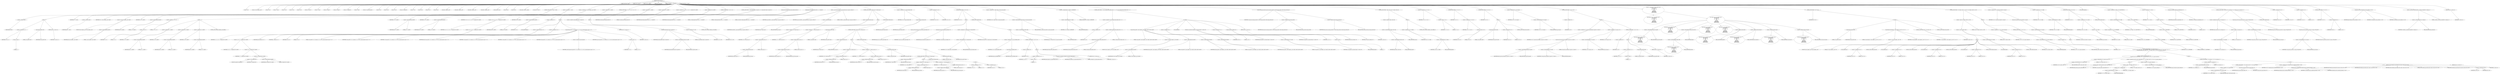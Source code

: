 digraph hostapd_notif_assoc {  
"1000132" [label = "(METHOD,hostapd_notif_assoc)" ]
"1000133" [label = "(PARAM,hostapd_data *hapd)" ]
"1000134" [label = "(PARAM,const u8 *addr)" ]
"1000135" [label = "(PARAM,const u8 *req_ies)" ]
"1000136" [label = "(PARAM,size_t req_ies_len)" ]
"1000137" [label = "(PARAM,int reassoc)" ]
"1000138" [label = "(BLOCK,,)" ]
"1000139" [label = "(LOCAL,v7: int)" ]
"1000140" [label = "(LOCAL,v9: const unsigned __int8 *)" ]
"1000141" [label = "(LOCAL,v10: int)" ]
"1000142" [label = "(LOCAL,v11: size_t)" ]
"1000143" [label = "(LOCAL,v12: int)" ]
"1000144" [label = "(LOCAL,v13: int)" ]
"1000145" [label = "(LOCAL,v14: int)" ]
"1000146" [label = "(LOCAL,v16: const u8 *)" ]
"1000147" [label = "(LOCAL,v17: size_t)" ]
"1000148" [label = "(LOCAL,v18: sta_info *)" ]
"1000149" [label = "(LOCAL,v19: sta_info *)" ]
"1000150" [label = "(LOCAL,v20: unsigned int)" ]
"1000151" [label = "(LOCAL,v21: bool)" ]
"1000152" [label = "(LOCAL,v22: wpa_state_machine *)" ]
"1000153" [label = "(LOCAL,v23: int)" ]
"1000154" [label = "(LOCAL,v24: int)" ]
"1000155" [label = "(LOCAL,v25: u32)" ]
"1000156" [label = "(LOCAL,v26: unsigned int)" ]
"1000157" [label = "(LOCAL,v27: int)" ]
"1000158" [label = "(LOCAL,v28: int)" ]
"1000159" [label = "(LOCAL,v29: u8 *)" ]
"1000160" [label = "(LOCAL,v30: int)" ]
"1000161" [label = "(LOCAL,fmt: unsigned __int8 *)" ]
"1000162" [label = "(LOCAL,fmta: unsigned __int8 *)" ]
"1000163" [label = "(LOCAL,fmtb: unsigned __int8 *)" ]
"1000164" [label = "(LOCAL,fmtc: unsigned __int8 *)" ]
"1000165" [label = "(LOCAL,mdie_len: size_t)" ]
"1000166" [label = "(LOCAL,v36: int)" ]
"1000167" [label = "(LOCAL,v38: int)" ]
"1000168" [label = "(LOCAL,elems: ieee802_11_elems)" ]
"1000169" [label = "(LOCAL,buf: u8 [ 1064 ])" ]
"1000170" [label = "(CONTROL_STRUCTURE,if ( !addr ),if ( !addr ))" ]
"1000171" [label = "(<operator>.logicalNot,!addr)" ]
"1000172" [label = "(IDENTIFIER,addr,!addr)" ]
"1000173" [label = "(BLOCK,,)" ]
"1000174" [label = "(<operator>.assignment,v14 = -1)" ]
"1000175" [label = "(IDENTIFIER,v14,v14 = -1)" ]
"1000176" [label = "(<operator>.minus,-1)" ]
"1000177" [label = "(LITERAL,1,-1)" ]
"1000178" [label = "(wpa_printf,wpa_printf(2, fmt))" ]
"1000179" [label = "(LITERAL,2,wpa_printf(2, fmt))" ]
"1000180" [label = "(IDENTIFIER,fmt,wpa_printf(2, fmt))" ]
"1000181" [label = "(RETURN,return v14;,return v14;)" ]
"1000182" [label = "(IDENTIFIER,v14,return v14;)" ]
"1000183" [label = "(<operator>.assignment,v7 = *addr)" ]
"1000184" [label = "(IDENTIFIER,v7,v7 = *addr)" ]
"1000185" [label = "(<operator>.indirection,*addr)" ]
"1000186" [label = "(IDENTIFIER,addr,v7 = *addr)" ]
"1000187" [label = "(<operator>.assignment,v9 = (const unsigned __int8 *)addr[1])" ]
"1000188" [label = "(IDENTIFIER,v9,v9 = (const unsigned __int8 *)addr[1])" ]
"1000189" [label = "(<operator>.cast,(const unsigned __int8 *)addr[1])" ]
"1000190" [label = "(UNKNOWN,const unsigned __int8 *,const unsigned __int8 *)" ]
"1000191" [label = "(<operator>.indirectIndexAccess,addr[1])" ]
"1000192" [label = "(IDENTIFIER,addr,(const unsigned __int8 *)addr[1])" ]
"1000193" [label = "(LITERAL,1,(const unsigned __int8 *)addr[1])" ]
"1000194" [label = "(<operator>.assignment,v10 = addr[2])" ]
"1000195" [label = "(IDENTIFIER,v10,v10 = addr[2])" ]
"1000196" [label = "(<operator>.indirectIndexAccess,addr[2])" ]
"1000197" [label = "(IDENTIFIER,addr,v10 = addr[2])" ]
"1000198" [label = "(LITERAL,2,v10 = addr[2])" ]
"1000199" [label = "(CONTROL_STRUCTURE,if ( (v7 & 1) != 0 ),if ( (v7 & 1) != 0 ))" ]
"1000200" [label = "(<operator>.notEquals,(v7 & 1) != 0)" ]
"1000201" [label = "(<operator>.and,v7 & 1)" ]
"1000202" [label = "(IDENTIFIER,v7,v7 & 1)" ]
"1000203" [label = "(LITERAL,1,v7 & 1)" ]
"1000204" [label = "(LITERAL,0,(v7 & 1) != 0)" ]
"1000205" [label = "(BLOCK,,)" ]
"1000206" [label = "(<operator>.assignment,v11 = addr[3])" ]
"1000207" [label = "(IDENTIFIER,v11,v11 = addr[3])" ]
"1000208" [label = "(<operator>.indirectIndexAccess,addr[3])" ]
"1000209" [label = "(IDENTIFIER,addr,v11 = addr[3])" ]
"1000210" [label = "(LITERAL,3,v11 = addr[3])" ]
"1000211" [label = "(<operator>.assignment,v12 = addr[4])" ]
"1000212" [label = "(IDENTIFIER,v12,v12 = addr[4])" ]
"1000213" [label = "(<operator>.indirectIndexAccess,addr[4])" ]
"1000214" [label = "(IDENTIFIER,addr,v12 = addr[4])" ]
"1000215" [label = "(LITERAL,4,v12 = addr[4])" ]
"1000216" [label = "(<operator>.assignment,v13 = addr[5])" ]
"1000217" [label = "(IDENTIFIER,v13,v13 = addr[5])" ]
"1000218" [label = "(<operator>.indirectIndexAccess,addr[5])" ]
"1000219" [label = "(IDENTIFIER,addr,v13 = addr[5])" ]
"1000220" [label = "(LITERAL,5,v13 = addr[5])" ]
"1000221" [label = "(CONTROL_STRUCTURE,goto LABEL_6;,goto LABEL_6;)" ]
"1000222" [label = "(<operator>.assignment,v11 = addr[3])" ]
"1000223" [label = "(IDENTIFIER,v11,v11 = addr[3])" ]
"1000224" [label = "(<operator>.indirectIndexAccess,addr[3])" ]
"1000225" [label = "(IDENTIFIER,addr,v11 = addr[3])" ]
"1000226" [label = "(LITERAL,3,v11 = addr[3])" ]
"1000227" [label = "(<operator>.assignment,v12 = addr[4])" ]
"1000228" [label = "(IDENTIFIER,v12,v12 = addr[4])" ]
"1000229" [label = "(<operator>.indirectIndexAccess,addr[4])" ]
"1000230" [label = "(IDENTIFIER,addr,v12 = addr[4])" ]
"1000231" [label = "(LITERAL,4,v12 = addr[4])" ]
"1000232" [label = "(<operator>.assignment,v13 = v12 | v11 | v10 | v7 | (unsigned int)v9 | addr[5])" ]
"1000233" [label = "(IDENTIFIER,v13,v13 = v12 | v11 | v10 | v7 | (unsigned int)v9 | addr[5])" ]
"1000234" [label = "(<operator>.or,v12 | v11 | v10 | v7 | (unsigned int)v9 | addr[5])" ]
"1000235" [label = "(IDENTIFIER,v12,v12 | v11 | v10 | v7 | (unsigned int)v9 | addr[5])" ]
"1000236" [label = "(<operator>.or,v11 | v10 | v7 | (unsigned int)v9 | addr[5])" ]
"1000237" [label = "(IDENTIFIER,v11,v11 | v10 | v7 | (unsigned int)v9 | addr[5])" ]
"1000238" [label = "(<operator>.or,v10 | v7 | (unsigned int)v9 | addr[5])" ]
"1000239" [label = "(IDENTIFIER,v10,v10 | v7 | (unsigned int)v9 | addr[5])" ]
"1000240" [label = "(<operator>.or,v7 | (unsigned int)v9 | addr[5])" ]
"1000241" [label = "(IDENTIFIER,v7,v7 | (unsigned int)v9 | addr[5])" ]
"1000242" [label = "(<operator>.or,(unsigned int)v9 | addr[5])" ]
"1000243" [label = "(<operator>.cast,(unsigned int)v9)" ]
"1000244" [label = "(UNKNOWN,unsigned int,unsigned int)" ]
"1000245" [label = "(IDENTIFIER,v9,(unsigned int)v9)" ]
"1000246" [label = "(<operator>.indirectIndexAccess,addr[5])" ]
"1000247" [label = "(IDENTIFIER,addr,(unsigned int)v9 | addr[5])" ]
"1000248" [label = "(LITERAL,5,(unsigned int)v9 | addr[5])" ]
"1000249" [label = "(<operator>.assignment,v38 = addr[5])" ]
"1000250" [label = "(IDENTIFIER,v38,v38 = addr[5])" ]
"1000251" [label = "(<operator>.indirectIndexAccess,addr[5])" ]
"1000252" [label = "(IDENTIFIER,addr,v38 = addr[5])" ]
"1000253" [label = "(LITERAL,5,v38 = addr[5])" ]
"1000254" [label = "(CONTROL_STRUCTURE,if ( !v13 ),if ( !v13 ))" ]
"1000255" [label = "(<operator>.logicalNot,!v13)" ]
"1000256" [label = "(IDENTIFIER,v13,!v13)" ]
"1000257" [label = "(BLOCK,,)" ]
"1000258" [label = "(JUMP_TARGET,LABEL_6)" ]
"1000259" [label = "(<operator>.assignment,mdie_len = v11)" ]
"1000260" [label = "(IDENTIFIER,mdie_len,mdie_len = v11)" ]
"1000261" [label = "(IDENTIFIER,v11,mdie_len = v11)" ]
"1000262" [label = "(<operator>.assignment,v14 = 0)" ]
"1000263" [label = "(IDENTIFIER,v14,v14 = 0)" ]
"1000264" [label = "(LITERAL,0,v14 = 0)" ]
"1000265" [label = "(wpa_printf,wpa_printf(2, v9, v10, mdie_len, v12, v13, v36, &_stack_chk_guard, req_ies, v7 & 1))" ]
"1000266" [label = "(LITERAL,2,wpa_printf(2, v9, v10, mdie_len, v12, v13, v36, &_stack_chk_guard, req_ies, v7 & 1))" ]
"1000267" [label = "(IDENTIFIER,v9,wpa_printf(2, v9, v10, mdie_len, v12, v13, v36, &_stack_chk_guard, req_ies, v7 & 1))" ]
"1000268" [label = "(IDENTIFIER,v10,wpa_printf(2, v9, v10, mdie_len, v12, v13, v36, &_stack_chk_guard, req_ies, v7 & 1))" ]
"1000269" [label = "(IDENTIFIER,mdie_len,wpa_printf(2, v9, v10, mdie_len, v12, v13, v36, &_stack_chk_guard, req_ies, v7 & 1))" ]
"1000270" [label = "(IDENTIFIER,v12,wpa_printf(2, v9, v10, mdie_len, v12, v13, v36, &_stack_chk_guard, req_ies, v7 & 1))" ]
"1000271" [label = "(IDENTIFIER,v13,wpa_printf(2, v9, v10, mdie_len, v12, v13, v36, &_stack_chk_guard, req_ies, v7 & 1))" ]
"1000272" [label = "(IDENTIFIER,v36,wpa_printf(2, v9, v10, mdie_len, v12, v13, v36, &_stack_chk_guard, req_ies, v7 & 1))" ]
"1000273" [label = "(<operator>.addressOf,&_stack_chk_guard)" ]
"1000274" [label = "(IDENTIFIER,_stack_chk_guard,wpa_printf(2, v9, v10, mdie_len, v12, v13, v36, &_stack_chk_guard, req_ies, v7 & 1))" ]
"1000275" [label = "(IDENTIFIER,req_ies,wpa_printf(2, v9, v10, mdie_len, v12, v13, v36, &_stack_chk_guard, req_ies, v7 & 1))" ]
"1000276" [label = "(<operator>.and,v7 & 1)" ]
"1000277" [label = "(IDENTIFIER,v7,v7 & 1)" ]
"1000278" [label = "(LITERAL,1,v7 & 1)" ]
"1000279" [label = "(RETURN,return v14;,return v14;)" ]
"1000280" [label = "(IDENTIFIER,v14,return v14;)" ]
"1000281" [label = "(CONTROL_STRUCTURE,if ( !memcmp(addr, hapd->own_addr, 6u) ),if ( !memcmp(addr, hapd->own_addr, 6u) ))" ]
"1000282" [label = "(<operator>.logicalNot,!memcmp(addr, hapd->own_addr, 6u))" ]
"1000283" [label = "(memcmp,memcmp(addr, hapd->own_addr, 6u))" ]
"1000284" [label = "(IDENTIFIER,addr,memcmp(addr, hapd->own_addr, 6u))" ]
"1000285" [label = "(<operator>.indirectFieldAccess,hapd->own_addr)" ]
"1000286" [label = "(IDENTIFIER,hapd,memcmp(addr, hapd->own_addr, 6u))" ]
"1000287" [label = "(FIELD_IDENTIFIER,own_addr,own_addr)" ]
"1000288" [label = "(LITERAL,6u,memcmp(addr, hapd->own_addr, 6u))" ]
"1000289" [label = "(BLOCK,,)" ]
"1000290" [label = "(<operator>.assignment,v13 = v38)" ]
"1000291" [label = "(IDENTIFIER,v13,v13 = v38)" ]
"1000292" [label = "(IDENTIFIER,v38,v13 = v38)" ]
"1000293" [label = "(CONTROL_STRUCTURE,goto LABEL_6;,goto LABEL_6;)" ]
"1000294" [label = "(random_add_randomness,random_add_randomness(addr, 6u))" ]
"1000295" [label = "(IDENTIFIER,addr,random_add_randomness(addr, 6u))" ]
"1000296" [label = "(LITERAL,6u,random_add_randomness(addr, 6u))" ]
"1000297" [label = "(hostapd_logger,hostapd_logger(hapd, addr, 1u, 2, \"associated\"))" ]
"1000298" [label = "(IDENTIFIER,hapd,hostapd_logger(hapd, addr, 1u, 2, \"associated\"))" ]
"1000299" [label = "(IDENTIFIER,addr,hostapd_logger(hapd, addr, 1u, 2, \"associated\"))" ]
"1000300" [label = "(LITERAL,1u,hostapd_logger(hapd, addr, 1u, 2, \"associated\"))" ]
"1000301" [label = "(LITERAL,2,hostapd_logger(hapd, addr, 1u, 2, \"associated\"))" ]
"1000302" [label = "(LITERAL,\"associated\",hostapd_logger(hapd, addr, 1u, 2, \"associated\"))" ]
"1000303" [label = "(ieee802_11_parse_elems,ieee802_11_parse_elems(req_ies, req_ies_len, &elems, 0))" ]
"1000304" [label = "(IDENTIFIER,req_ies,ieee802_11_parse_elems(req_ies, req_ies_len, &elems, 0))" ]
"1000305" [label = "(IDENTIFIER,req_ies_len,ieee802_11_parse_elems(req_ies, req_ies_len, &elems, 0))" ]
"1000306" [label = "(<operator>.addressOf,&elems)" ]
"1000307" [label = "(IDENTIFIER,elems,ieee802_11_parse_elems(req_ies, req_ies_len, &elems, 0))" ]
"1000308" [label = "(LITERAL,0,ieee802_11_parse_elems(req_ies, req_ies_len, &elems, 0))" ]
"1000309" [label = "(CONTROL_STRUCTURE,if ( elems.wps_ie ),if ( elems.wps_ie ))" ]
"1000310" [label = "(<operator>.fieldAccess,elems.wps_ie)" ]
"1000311" [label = "(IDENTIFIER,elems,if ( elems.wps_ie ))" ]
"1000312" [label = "(FIELD_IDENTIFIER,wps_ie,wps_ie)" ]
"1000313" [label = "(BLOCK,,)" ]
"1000314" [label = "(<operator>.assignment,v16 = elems.wps_ie - 2)" ]
"1000315" [label = "(IDENTIFIER,v16,v16 = elems.wps_ie - 2)" ]
"1000316" [label = "(<operator>.subtraction,elems.wps_ie - 2)" ]
"1000317" [label = "(<operator>.fieldAccess,elems.wps_ie)" ]
"1000318" [label = "(IDENTIFIER,elems,elems.wps_ie - 2)" ]
"1000319" [label = "(FIELD_IDENTIFIER,wps_ie,wps_ie)" ]
"1000320" [label = "(LITERAL,2,elems.wps_ie - 2)" ]
"1000321" [label = "(<operator>.assignment,v17 = elems.wps_ie_len + 2)" ]
"1000322" [label = "(IDENTIFIER,v17,v17 = elems.wps_ie_len + 2)" ]
"1000323" [label = "(<operator>.addition,elems.wps_ie_len + 2)" ]
"1000324" [label = "(<operator>.fieldAccess,elems.wps_ie_len)" ]
"1000325" [label = "(IDENTIFIER,elems,elems.wps_ie_len + 2)" ]
"1000326" [label = "(FIELD_IDENTIFIER,wps_ie_len,wps_ie_len)" ]
"1000327" [label = "(LITERAL,2,elems.wps_ie_len + 2)" ]
"1000328" [label = "(wpa_printf,wpa_printf(2, fmta))" ]
"1000329" [label = "(LITERAL,2,wpa_printf(2, fmta))" ]
"1000330" [label = "(IDENTIFIER,fmta,wpa_printf(2, fmta))" ]
"1000331" [label = "(CONTROL_STRUCTURE,else,else)" ]
"1000332" [label = "(CONTROL_STRUCTURE,if ( elems.rsn_ie ),if ( elems.rsn_ie ))" ]
"1000333" [label = "(<operator>.fieldAccess,elems.rsn_ie)" ]
"1000334" [label = "(IDENTIFIER,elems,if ( elems.rsn_ie ))" ]
"1000335" [label = "(FIELD_IDENTIFIER,rsn_ie,rsn_ie)" ]
"1000336" [label = "(BLOCK,,)" ]
"1000337" [label = "(<operator>.assignment,v16 = elems.rsn_ie - 2)" ]
"1000338" [label = "(IDENTIFIER,v16,v16 = elems.rsn_ie - 2)" ]
"1000339" [label = "(<operator>.subtraction,elems.rsn_ie - 2)" ]
"1000340" [label = "(<operator>.fieldAccess,elems.rsn_ie)" ]
"1000341" [label = "(IDENTIFIER,elems,elems.rsn_ie - 2)" ]
"1000342" [label = "(FIELD_IDENTIFIER,rsn_ie,rsn_ie)" ]
"1000343" [label = "(LITERAL,2,elems.rsn_ie - 2)" ]
"1000344" [label = "(<operator>.assignment,v17 = elems.rsn_ie_len + 2)" ]
"1000345" [label = "(IDENTIFIER,v17,v17 = elems.rsn_ie_len + 2)" ]
"1000346" [label = "(<operator>.addition,elems.rsn_ie_len + 2)" ]
"1000347" [label = "(<operator>.fieldAccess,elems.rsn_ie_len)" ]
"1000348" [label = "(IDENTIFIER,elems,elems.rsn_ie_len + 2)" ]
"1000349" [label = "(FIELD_IDENTIFIER,rsn_ie_len,rsn_ie_len)" ]
"1000350" [label = "(LITERAL,2,elems.rsn_ie_len + 2)" ]
"1000351" [label = "(wpa_printf,wpa_printf(2, fmta))" ]
"1000352" [label = "(LITERAL,2,wpa_printf(2, fmta))" ]
"1000353" [label = "(IDENTIFIER,fmta,wpa_printf(2, fmta))" ]
"1000354" [label = "(CONTROL_STRUCTURE,else,else)" ]
"1000355" [label = "(BLOCK,,)" ]
"1000356" [label = "(CONTROL_STRUCTURE,if ( elems.wpa_ie ),if ( elems.wpa_ie ))" ]
"1000357" [label = "(<operator>.fieldAccess,elems.wpa_ie)" ]
"1000358" [label = "(IDENTIFIER,elems,if ( elems.wpa_ie ))" ]
"1000359" [label = "(FIELD_IDENTIFIER,wpa_ie,wpa_ie)" ]
"1000360" [label = "(BLOCK,,)" ]
"1000361" [label = "(<operator>.assignment,v16 = elems.wpa_ie - 2)" ]
"1000362" [label = "(IDENTIFIER,v16,v16 = elems.wpa_ie - 2)" ]
"1000363" [label = "(<operator>.subtraction,elems.wpa_ie - 2)" ]
"1000364" [label = "(<operator>.fieldAccess,elems.wpa_ie)" ]
"1000365" [label = "(IDENTIFIER,elems,elems.wpa_ie - 2)" ]
"1000366" [label = "(FIELD_IDENTIFIER,wpa_ie,wpa_ie)" ]
"1000367" [label = "(LITERAL,2,elems.wpa_ie - 2)" ]
"1000368" [label = "(<operator>.assignment,v17 = elems.wpa_ie_len + 2)" ]
"1000369" [label = "(IDENTIFIER,v17,v17 = elems.wpa_ie_len + 2)" ]
"1000370" [label = "(<operator>.addition,elems.wpa_ie_len + 2)" ]
"1000371" [label = "(<operator>.fieldAccess,elems.wpa_ie_len)" ]
"1000372" [label = "(IDENTIFIER,elems,elems.wpa_ie_len + 2)" ]
"1000373" [label = "(FIELD_IDENTIFIER,wpa_ie_len,wpa_ie_len)" ]
"1000374" [label = "(LITERAL,2,elems.wpa_ie_len + 2)" ]
"1000375" [label = "(CONTROL_STRUCTURE,else,else)" ]
"1000376" [label = "(BLOCK,,)" ]
"1000377" [label = "(<operator>.assignment,v17 = 0)" ]
"1000378" [label = "(IDENTIFIER,v17,v17 = 0)" ]
"1000379" [label = "(LITERAL,0,v17 = 0)" ]
"1000380" [label = "(<operator>.assignment,v16 = 0)" ]
"1000381" [label = "(IDENTIFIER,v16,v16 = 0)" ]
"1000382" [label = "(LITERAL,0,v16 = 0)" ]
"1000383" [label = "(wpa_printf,wpa_printf(2, fmta))" ]
"1000384" [label = "(LITERAL,2,wpa_printf(2, fmta))" ]
"1000385" [label = "(IDENTIFIER,fmta,wpa_printf(2, fmta))" ]
"1000386" [label = "(<operator>.assignment,v18 = ap_get_sta(hapd, addr))" ]
"1000387" [label = "(IDENTIFIER,v18,v18 = ap_get_sta(hapd, addr))" ]
"1000388" [label = "(ap_get_sta,ap_get_sta(hapd, addr))" ]
"1000389" [label = "(IDENTIFIER,hapd,ap_get_sta(hapd, addr))" ]
"1000390" [label = "(IDENTIFIER,addr,ap_get_sta(hapd, addr))" ]
"1000391" [label = "(<operator>.assignment,v19 = v18)" ]
"1000392" [label = "(IDENTIFIER,v19,v19 = v18)" ]
"1000393" [label = "(IDENTIFIER,v18,v19 = v18)" ]
"1000394" [label = "(CONTROL_STRUCTURE,if ( v18 ),if ( v18 ))" ]
"1000395" [label = "(IDENTIFIER,v18,if ( v18 ))" ]
"1000396" [label = "(BLOCK,,)" ]
"1000397" [label = "(ap_sta_no_session_timeout,ap_sta_no_session_timeout(hapd, v18))" ]
"1000398" [label = "(IDENTIFIER,hapd,ap_sta_no_session_timeout(hapd, v18))" ]
"1000399" [label = "(IDENTIFIER,v18,ap_sta_no_session_timeout(hapd, v18))" ]
"1000400" [label = "(accounting_sta_stop,accounting_sta_stop(hapd, v19))" ]
"1000401" [label = "(IDENTIFIER,hapd,accounting_sta_stop(hapd, v19))" ]
"1000402" [label = "(IDENTIFIER,v19,accounting_sta_stop(hapd, v19))" ]
"1000403" [label = "(<operator>.assignment,v19->timeout_next = STA_NULLFUNC)" ]
"1000404" [label = "(<operator>.indirectFieldAccess,v19->timeout_next)" ]
"1000405" [label = "(IDENTIFIER,v19,v19->timeout_next = STA_NULLFUNC)" ]
"1000406" [label = "(FIELD_IDENTIFIER,timeout_next,timeout_next)" ]
"1000407" [label = "(IDENTIFIER,STA_NULLFUNC,v19->timeout_next = STA_NULLFUNC)" ]
"1000408" [label = "(CONTROL_STRUCTURE,else,else)" ]
"1000409" [label = "(BLOCK,,)" ]
"1000410" [label = "(<operator>.assignment,v19 = ap_sta_add(hapd, addr))" ]
"1000411" [label = "(IDENTIFIER,v19,v19 = ap_sta_add(hapd, addr))" ]
"1000412" [label = "(ap_sta_add,ap_sta_add(hapd, addr))" ]
"1000413" [label = "(IDENTIFIER,hapd,ap_sta_add(hapd, addr))" ]
"1000414" [label = "(IDENTIFIER,addr,ap_sta_add(hapd, addr))" ]
"1000415" [label = "(CONTROL_STRUCTURE,if ( !v19 ),if ( !v19 ))" ]
"1000416" [label = "(<operator>.logicalNot,!v19)" ]
"1000417" [label = "(IDENTIFIER,v19,!v19)" ]
"1000418" [label = "(BLOCK,,)" ]
"1000419" [label = "(<operator>.assignment,v14 = -1)" ]
"1000420" [label = "(IDENTIFIER,v14,v14 = -1)" ]
"1000421" [label = "(<operator>.minus,-1)" ]
"1000422" [label = "(LITERAL,1,-1)" ]
"1000423" [label = "(hostapd_drv_sta_disassoc,hostapd_drv_sta_disassoc(hapd, addr, 5))" ]
"1000424" [label = "(IDENTIFIER,hapd,hostapd_drv_sta_disassoc(hapd, addr, 5))" ]
"1000425" [label = "(IDENTIFIER,addr,hostapd_drv_sta_disassoc(hapd, addr, 5))" ]
"1000426" [label = "(LITERAL,5,hostapd_drv_sta_disassoc(hapd, addr, 5))" ]
"1000427" [label = "(RETURN,return v14;,return v14;)" ]
"1000428" [label = "(IDENTIFIER,v14,return v14;)" ]
"1000429" [label = "(<operator>.assignment,v20 = hapd->iface->drv_max_acl_mac_addrs)" ]
"1000430" [label = "(IDENTIFIER,v20,v20 = hapd->iface->drv_max_acl_mac_addrs)" ]
"1000431" [label = "(<operator>.indirectFieldAccess,hapd->iface->drv_max_acl_mac_addrs)" ]
"1000432" [label = "(<operator>.indirectFieldAccess,hapd->iface)" ]
"1000433" [label = "(IDENTIFIER,hapd,v20 = hapd->iface->drv_max_acl_mac_addrs)" ]
"1000434" [label = "(FIELD_IDENTIFIER,iface,iface)" ]
"1000435" [label = "(FIELD_IDENTIFIER,drv_max_acl_mac_addrs,drv_max_acl_mac_addrs)" ]
"1000436" [label = "(<operators>.assignmentAnd,v19->flags &= 0xFFFECFFF)" ]
"1000437" [label = "(<operator>.indirectFieldAccess,v19->flags)" ]
"1000438" [label = "(IDENTIFIER,v19,v19->flags &= 0xFFFECFFF)" ]
"1000439" [label = "(FIELD_IDENTIFIER,flags,flags)" ]
"1000440" [label = "(LITERAL,0xFFFECFFF,v19->flags &= 0xFFFECFFF)" ]
"1000441" [label = "(CONTROL_STRUCTURE,if ( !v20 && hostapd_check_acl(hapd, addr, 0) != 1 ),if ( !v20 && hostapd_check_acl(hapd, addr, 0) != 1 ))" ]
"1000442" [label = "(<operator>.logicalAnd,!v20 && hostapd_check_acl(hapd, addr, 0) != 1)" ]
"1000443" [label = "(<operator>.logicalNot,!v20)" ]
"1000444" [label = "(IDENTIFIER,v20,!v20)" ]
"1000445" [label = "(<operator>.notEquals,hostapd_check_acl(hapd, addr, 0) != 1)" ]
"1000446" [label = "(hostapd_check_acl,hostapd_check_acl(hapd, addr, 0))" ]
"1000447" [label = "(IDENTIFIER,hapd,hostapd_check_acl(hapd, addr, 0))" ]
"1000448" [label = "(IDENTIFIER,addr,hostapd_check_acl(hapd, addr, 0))" ]
"1000449" [label = "(LITERAL,0,hostapd_check_acl(hapd, addr, 0))" ]
"1000450" [label = "(LITERAL,1,hostapd_check_acl(hapd, addr, 0) != 1)" ]
"1000451" [label = "(BLOCK,,)" ]
"1000452" [label = "(wpa_printf,wpa_printf(3, (const unsigned __int8 *)addr[2], addr[3], addr[4], addr[5]))" ]
"1000453" [label = "(LITERAL,3,wpa_printf(3, (const unsigned __int8 *)addr[2], addr[3], addr[4], addr[5]))" ]
"1000454" [label = "(<operator>.cast,(const unsigned __int8 *)addr[2])" ]
"1000455" [label = "(UNKNOWN,const unsigned __int8 *,const unsigned __int8 *)" ]
"1000456" [label = "(<operator>.indirectIndexAccess,addr[2])" ]
"1000457" [label = "(IDENTIFIER,addr,(const unsigned __int8 *)addr[2])" ]
"1000458" [label = "(LITERAL,2,(const unsigned __int8 *)addr[2])" ]
"1000459" [label = "(<operator>.indirectIndexAccess,addr[3])" ]
"1000460" [label = "(IDENTIFIER,addr,wpa_printf(3, (const unsigned __int8 *)addr[2], addr[3], addr[4], addr[5]))" ]
"1000461" [label = "(LITERAL,3,wpa_printf(3, (const unsigned __int8 *)addr[2], addr[3], addr[4], addr[5]))" ]
"1000462" [label = "(<operator>.indirectIndexAccess,addr[4])" ]
"1000463" [label = "(IDENTIFIER,addr,wpa_printf(3, (const unsigned __int8 *)addr[2], addr[3], addr[4], addr[5]))" ]
"1000464" [label = "(LITERAL,4,wpa_printf(3, (const unsigned __int8 *)addr[2], addr[3], addr[4], addr[5]))" ]
"1000465" [label = "(<operator>.indirectIndexAccess,addr[5])" ]
"1000466" [label = "(IDENTIFIER,addr,wpa_printf(3, (const unsigned __int8 *)addr[2], addr[3], addr[4], addr[5]))" ]
"1000467" [label = "(LITERAL,5,wpa_printf(3, (const unsigned __int8 *)addr[2], addr[3], addr[4], addr[5]))" ]
"1000468" [label = "(<operator>.assignment,v30 = 1)" ]
"1000469" [label = "(IDENTIFIER,v30,v30 = 1)" ]
"1000470" [label = "(LITERAL,1,v30 = 1)" ]
"1000471" [label = "(JUMP_TARGET,fail)" ]
"1000472" [label = "(hostapd_drv_sta_disassoc,hostapd_drv_sta_disassoc(hapd, v19->addr, v30))" ]
"1000473" [label = "(IDENTIFIER,hapd,hostapd_drv_sta_disassoc(hapd, v19->addr, v30))" ]
"1000474" [label = "(<operator>.indirectFieldAccess,v19->addr)" ]
"1000475" [label = "(IDENTIFIER,v19,hostapd_drv_sta_disassoc(hapd, v19->addr, v30))" ]
"1000476" [label = "(FIELD_IDENTIFIER,addr,addr)" ]
"1000477" [label = "(IDENTIFIER,v30,hostapd_drv_sta_disassoc(hapd, v19->addr, v30))" ]
"1000478" [label = "(<operator>.assignment,v14 = -1)" ]
"1000479" [label = "(IDENTIFIER,v14,v14 = -1)" ]
"1000480" [label = "(<operator>.minus,-1)" ]
"1000481" [label = "(LITERAL,1,-1)" ]
"1000482" [label = "(ap_free_sta,ap_free_sta(hapd, v19))" ]
"1000483" [label = "(IDENTIFIER,hapd,ap_free_sta(hapd, v19))" ]
"1000484" [label = "(IDENTIFIER,v19,ap_free_sta(hapd, v19))" ]
"1000485" [label = "(RETURN,return v14;,return v14;)" ]
"1000486" [label = "(IDENTIFIER,v14,return v14;)" ]
"1000487" [label = "(ap_copy_sta_supp_op_classes,ap_copy_sta_supp_op_classes(v19, elems.supp_op_classes, elems.supp_op_classes_len))" ]
"1000488" [label = "(IDENTIFIER,v19,ap_copy_sta_supp_op_classes(v19, elems.supp_op_classes, elems.supp_op_classes_len))" ]
"1000489" [label = "(<operator>.fieldAccess,elems.supp_op_classes)" ]
"1000490" [label = "(IDENTIFIER,elems,ap_copy_sta_supp_op_classes(v19, elems.supp_op_classes, elems.supp_op_classes_len))" ]
"1000491" [label = "(FIELD_IDENTIFIER,supp_op_classes,supp_op_classes)" ]
"1000492" [label = "(<operator>.fieldAccess,elems.supp_op_classes_len)" ]
"1000493" [label = "(IDENTIFIER,elems,ap_copy_sta_supp_op_classes(v19, elems.supp_op_classes, elems.supp_op_classes_len))" ]
"1000494" [label = "(FIELD_IDENTIFIER,supp_op_classes_len,supp_op_classes_len)" ]
"1000495" [label = "(CONTROL_STRUCTURE,if ( !hapd->conf->wpa ),if ( !hapd->conf->wpa ))" ]
"1000496" [label = "(<operator>.logicalNot,!hapd->conf->wpa)" ]
"1000497" [label = "(<operator>.indirectFieldAccess,hapd->conf->wpa)" ]
"1000498" [label = "(<operator>.indirectFieldAccess,hapd->conf)" ]
"1000499" [label = "(IDENTIFIER,hapd,!hapd->conf->wpa)" ]
"1000500" [label = "(FIELD_IDENTIFIER,conf,conf)" ]
"1000501" [label = "(FIELD_IDENTIFIER,wpa,wpa)" ]
"1000502" [label = "(BLOCK,,)" ]
"1000503" [label = "(<operator>.assignment,v26 = v19->flags)" ]
"1000504" [label = "(IDENTIFIER,v26,v26 = v19->flags)" ]
"1000505" [label = "(<operator>.indirectFieldAccess,v19->flags)" ]
"1000506" [label = "(IDENTIFIER,v19,v26 = v19->flags)" ]
"1000507" [label = "(FIELD_IDENTIFIER,flags,flags)" ]
"1000508" [label = "(CONTROL_STRUCTURE,goto LABEL_24;,goto LABEL_24;)" ]
"1000509" [label = "(<operator>.assignment,v21 = v17 == 0)" ]
"1000510" [label = "(IDENTIFIER,v21,v21 = v17 == 0)" ]
"1000511" [label = "(<operator>.equals,v17 == 0)" ]
"1000512" [label = "(IDENTIFIER,v17,v17 == 0)" ]
"1000513" [label = "(LITERAL,0,v17 == 0)" ]
"1000514" [label = "(CONTROL_STRUCTURE,if ( v17 ),if ( v17 ))" ]
"1000515" [label = "(IDENTIFIER,v17,if ( v17 ))" ]
"1000516" [label = "(<operator>.assignment,v21 = v16 == 0)" ]
"1000517" [label = "(IDENTIFIER,v21,v21 = v16 == 0)" ]
"1000518" [label = "(<operator>.equals,v16 == 0)" ]
"1000519" [label = "(IDENTIFIER,v16,v16 == 0)" ]
"1000520" [label = "(LITERAL,0,v16 == 0)" ]
"1000521" [label = "(CONTROL_STRUCTURE,if ( v21 ),if ( v21 ))" ]
"1000522" [label = "(IDENTIFIER,v21,if ( v21 ))" ]
"1000523" [label = "(BLOCK,,)" ]
"1000524" [label = "(wpa_printf,wpa_printf(2, fmtb))" ]
"1000525" [label = "(LITERAL,2,wpa_printf(2, fmtb))" ]
"1000526" [label = "(IDENTIFIER,fmtb,wpa_printf(2, fmtb))" ]
"1000527" [label = "(<operator>.assignment,v30 = 13)" ]
"1000528" [label = "(IDENTIFIER,v30,v30 = 13)" ]
"1000529" [label = "(LITERAL,13,v30 = 13)" ]
"1000530" [label = "(CONTROL_STRUCTURE,goto fail;,goto fail;)" ]
"1000531" [label = "(<operator>.assignment,v22 = v19->wpa_sm)" ]
"1000532" [label = "(IDENTIFIER,v22,v22 = v19->wpa_sm)" ]
"1000533" [label = "(<operator>.indirectFieldAccess,v19->wpa_sm)" ]
"1000534" [label = "(IDENTIFIER,v19,v22 = v19->wpa_sm)" ]
"1000535" [label = "(FIELD_IDENTIFIER,wpa_sm,wpa_sm)" ]
"1000536" [label = "(CONTROL_STRUCTURE,if ( !v22 ),if ( !v22 ))" ]
"1000537" [label = "(<operator>.logicalNot,!v22)" ]
"1000538" [label = "(IDENTIFIER,v22,!v22)" ]
"1000539" [label = "(BLOCK,,)" ]
"1000540" [label = "(<operator>.assignment,v22 = wpa_auth_sta_init(hapd->wpa_auth, v19->addr, 0))" ]
"1000541" [label = "(IDENTIFIER,v22,v22 = wpa_auth_sta_init(hapd->wpa_auth, v19->addr, 0))" ]
"1000542" [label = "(wpa_auth_sta_init,wpa_auth_sta_init(hapd->wpa_auth, v19->addr, 0))" ]
"1000543" [label = "(<operator>.indirectFieldAccess,hapd->wpa_auth)" ]
"1000544" [label = "(IDENTIFIER,hapd,wpa_auth_sta_init(hapd->wpa_auth, v19->addr, 0))" ]
"1000545" [label = "(FIELD_IDENTIFIER,wpa_auth,wpa_auth)" ]
"1000546" [label = "(<operator>.indirectFieldAccess,v19->addr)" ]
"1000547" [label = "(IDENTIFIER,v19,wpa_auth_sta_init(hapd->wpa_auth, v19->addr, 0))" ]
"1000548" [label = "(FIELD_IDENTIFIER,addr,addr)" ]
"1000549" [label = "(LITERAL,0,wpa_auth_sta_init(hapd->wpa_auth, v19->addr, 0))" ]
"1000550" [label = "(<operator>.assignment,v19->wpa_sm = v22)" ]
"1000551" [label = "(<operator>.indirectFieldAccess,v19->wpa_sm)" ]
"1000552" [label = "(IDENTIFIER,v19,v19->wpa_sm = v22)" ]
"1000553" [label = "(FIELD_IDENTIFIER,wpa_sm,wpa_sm)" ]
"1000554" [label = "(IDENTIFIER,v22,v19->wpa_sm = v22)" ]
"1000555" [label = "(CONTROL_STRUCTURE,if ( !v22 ),if ( !v22 ))" ]
"1000556" [label = "(<operator>.logicalNot,!v22)" ]
"1000557" [label = "(IDENTIFIER,v22,!v22)" ]
"1000558" [label = "(BLOCK,,)" ]
"1000559" [label = "(<operator>.assignment,v14 = -1)" ]
"1000560" [label = "(IDENTIFIER,v14,v14 = -1)" ]
"1000561" [label = "(<operator>.minus,-1)" ]
"1000562" [label = "(LITERAL,1,-1)" ]
"1000563" [label = "(wpa_printf,wpa_printf(5, fmtb))" ]
"1000564" [label = "(LITERAL,5,wpa_printf(5, fmtb))" ]
"1000565" [label = "(IDENTIFIER,fmtb,wpa_printf(5, fmtb))" ]
"1000566" [label = "(RETURN,return v14;,return v14;)" ]
"1000567" [label = "(IDENTIFIER,v14,return v14;)" ]
"1000568" [label = "(<operator>.assignment,v23 = wpa_validate_wpa_ie(\n          hapd->wpa_auth,\n          v22,\n          hapd->iface->freq,\n          v16,\n          v17,\n          elems.mdie,\n          elems.mdie_len,\n          elems.owe_dh,\n          elems.owe_dh_len))" ]
"1000569" [label = "(IDENTIFIER,v23,v23 = wpa_validate_wpa_ie(\n          hapd->wpa_auth,\n          v22,\n          hapd->iface->freq,\n          v16,\n          v17,\n          elems.mdie,\n          elems.mdie_len,\n          elems.owe_dh,\n          elems.owe_dh_len))" ]
"1000570" [label = "(wpa_validate_wpa_ie,wpa_validate_wpa_ie(\n          hapd->wpa_auth,\n          v22,\n          hapd->iface->freq,\n          v16,\n          v17,\n          elems.mdie,\n          elems.mdie_len,\n          elems.owe_dh,\n          elems.owe_dh_len))" ]
"1000571" [label = "(<operator>.indirectFieldAccess,hapd->wpa_auth)" ]
"1000572" [label = "(IDENTIFIER,hapd,wpa_validate_wpa_ie(\n          hapd->wpa_auth,\n          v22,\n          hapd->iface->freq,\n          v16,\n          v17,\n          elems.mdie,\n          elems.mdie_len,\n          elems.owe_dh,\n          elems.owe_dh_len))" ]
"1000573" [label = "(FIELD_IDENTIFIER,wpa_auth,wpa_auth)" ]
"1000574" [label = "(IDENTIFIER,v22,wpa_validate_wpa_ie(\n          hapd->wpa_auth,\n          v22,\n          hapd->iface->freq,\n          v16,\n          v17,\n          elems.mdie,\n          elems.mdie_len,\n          elems.owe_dh,\n          elems.owe_dh_len))" ]
"1000575" [label = "(<operator>.indirectFieldAccess,hapd->iface->freq)" ]
"1000576" [label = "(<operator>.indirectFieldAccess,hapd->iface)" ]
"1000577" [label = "(IDENTIFIER,hapd,wpa_validate_wpa_ie(\n          hapd->wpa_auth,\n          v22,\n          hapd->iface->freq,\n          v16,\n          v17,\n          elems.mdie,\n          elems.mdie_len,\n          elems.owe_dh,\n          elems.owe_dh_len))" ]
"1000578" [label = "(FIELD_IDENTIFIER,iface,iface)" ]
"1000579" [label = "(FIELD_IDENTIFIER,freq,freq)" ]
"1000580" [label = "(IDENTIFIER,v16,wpa_validate_wpa_ie(\n          hapd->wpa_auth,\n          v22,\n          hapd->iface->freq,\n          v16,\n          v17,\n          elems.mdie,\n          elems.mdie_len,\n          elems.owe_dh,\n          elems.owe_dh_len))" ]
"1000581" [label = "(IDENTIFIER,v17,wpa_validate_wpa_ie(\n          hapd->wpa_auth,\n          v22,\n          hapd->iface->freq,\n          v16,\n          v17,\n          elems.mdie,\n          elems.mdie_len,\n          elems.owe_dh,\n          elems.owe_dh_len))" ]
"1000582" [label = "(<operator>.fieldAccess,elems.mdie)" ]
"1000583" [label = "(IDENTIFIER,elems,wpa_validate_wpa_ie(\n          hapd->wpa_auth,\n          v22,\n          hapd->iface->freq,\n          v16,\n          v17,\n          elems.mdie,\n          elems.mdie_len,\n          elems.owe_dh,\n          elems.owe_dh_len))" ]
"1000584" [label = "(FIELD_IDENTIFIER,mdie,mdie)" ]
"1000585" [label = "(<operator>.fieldAccess,elems.mdie_len)" ]
"1000586" [label = "(IDENTIFIER,elems,wpa_validate_wpa_ie(\n          hapd->wpa_auth,\n          v22,\n          hapd->iface->freq,\n          v16,\n          v17,\n          elems.mdie,\n          elems.mdie_len,\n          elems.owe_dh,\n          elems.owe_dh_len))" ]
"1000587" [label = "(FIELD_IDENTIFIER,mdie_len,mdie_len)" ]
"1000588" [label = "(<operator>.fieldAccess,elems.owe_dh)" ]
"1000589" [label = "(IDENTIFIER,elems,wpa_validate_wpa_ie(\n          hapd->wpa_auth,\n          v22,\n          hapd->iface->freq,\n          v16,\n          v17,\n          elems.mdie,\n          elems.mdie_len,\n          elems.owe_dh,\n          elems.owe_dh_len))" ]
"1000590" [label = "(FIELD_IDENTIFIER,owe_dh,owe_dh)" ]
"1000591" [label = "(<operator>.fieldAccess,elems.owe_dh_len)" ]
"1000592" [label = "(IDENTIFIER,elems,wpa_validate_wpa_ie(\n          hapd->wpa_auth,\n          v22,\n          hapd->iface->freq,\n          v16,\n          v17,\n          elems.mdie,\n          elems.mdie_len,\n          elems.owe_dh,\n          elems.owe_dh_len))" ]
"1000593" [label = "(FIELD_IDENTIFIER,owe_dh_len,owe_dh_len)" ]
"1000594" [label = "(CONTROL_STRUCTURE,if ( v23 ),if ( v23 ))" ]
"1000595" [label = "(IDENTIFIER,v23,if ( v23 ))" ]
"1000596" [label = "(BLOCK,,)" ]
"1000597" [label = "(wpa_printf,wpa_printf(2, fmtc))" ]
"1000598" [label = "(LITERAL,2,wpa_printf(2, fmtc))" ]
"1000599" [label = "(IDENTIFIER,fmtc,wpa_printf(2, fmtc))" ]
"1000600" [label = "(wpa_hexdump,wpa_hexdump(2, (const unsigned __int8 *)\"IE\", v16, v17))" ]
"1000601" [label = "(LITERAL,2,wpa_hexdump(2, (const unsigned __int8 *)\"IE\", v16, v17))" ]
"1000602" [label = "(<operator>.cast,(const unsigned __int8 *)\"IE\")" ]
"1000603" [label = "(UNKNOWN,const unsigned __int8 *,const unsigned __int8 *)" ]
"1000604" [label = "(LITERAL,\"IE\",(const unsigned __int8 *)\"IE\")" ]
"1000605" [label = "(IDENTIFIER,v16,wpa_hexdump(2, (const unsigned __int8 *)\"IE\", v16, v17))" ]
"1000606" [label = "(IDENTIFIER,v17,wpa_hexdump(2, (const unsigned __int8 *)\"IE\", v16, v17))" ]
"1000607" [label = "(CONTROL_STRUCTURE,switch ( v23 ),switch ( v23 ))" ]
"1000608" [label = "(IDENTIFIER,v23,switch ( v23 ))" ]
"1000609" [label = "(BLOCK,,)" ]
"1000610" [label = "(JUMP_TARGET,case 2)" ]
"1000611" [label = "(<operator>.assignment,v30 = 18)" ]
"1000612" [label = "(IDENTIFIER,v30,v30 = 18)" ]
"1000613" [label = "(LITERAL,18,v30 = 18)" ]
"1000614" [label = "(CONTROL_STRUCTURE,break;,break;)" ]
"1000615" [label = "(JUMP_TARGET,case 3)" ]
"1000616" [label = "(<operator>.assignment,v30 = 19)" ]
"1000617" [label = "(IDENTIFIER,v30,v30 = 19)" ]
"1000618" [label = "(LITERAL,19,v30 = 19)" ]
"1000619" [label = "(CONTROL_STRUCTURE,break;,break;)" ]
"1000620" [label = "(JUMP_TARGET,case 4)" ]
"1000621" [label = "(<operator>.assignment,v30 = 20)" ]
"1000622" [label = "(IDENTIFIER,v30,v30 = 20)" ]
"1000623" [label = "(LITERAL,20,v30 = 20)" ]
"1000624" [label = "(CONTROL_STRUCTURE,break;,break;)" ]
"1000625" [label = "(JUMP_TARGET,case 8)" ]
"1000626" [label = "(<operator>.assignment,v30 = 24)" ]
"1000627" [label = "(IDENTIFIER,v30,v30 = 24)" ]
"1000628" [label = "(LITERAL,24,v30 = 24)" ]
"1000629" [label = "(CONTROL_STRUCTURE,break;,break;)" ]
"1000630" [label = "(JUMP_TARGET,default)" ]
"1000631" [label = "(<operator>.assignment,v30 = 13)" ]
"1000632" [label = "(IDENTIFIER,v30,v30 = 13)" ]
"1000633" [label = "(LITERAL,13,v30 = 13)" ]
"1000634" [label = "(CONTROL_STRUCTURE,break;,break;)" ]
"1000635" [label = "(CONTROL_STRUCTURE,goto fail;,goto fail;)" ]
"1000636" [label = "(CONTROL_STRUCTURE,if ( (v19->flags & 0x402) == 1026 ),if ( (v19->flags & 0x402) == 1026 ))" ]
"1000637" [label = "(<operator>.equals,(v19->flags & 0x402) == 1026)" ]
"1000638" [label = "(<operator>.and,v19->flags & 0x402)" ]
"1000639" [label = "(<operator>.indirectFieldAccess,v19->flags)" ]
"1000640" [label = "(IDENTIFIER,v19,v19->flags & 0x402)" ]
"1000641" [label = "(FIELD_IDENTIFIER,flags,flags)" ]
"1000642" [label = "(LITERAL,0x402,v19->flags & 0x402)" ]
"1000643" [label = "(LITERAL,1026,(v19->flags & 0x402) == 1026)" ]
"1000644" [label = "(BLOCK,,)" ]
"1000645" [label = "(<operator>.assignment,v14 = v19->sa_query_timed_out)" ]
"1000646" [label = "(IDENTIFIER,v14,v14 = v19->sa_query_timed_out)" ]
"1000647" [label = "(<operator>.indirectFieldAccess,v19->sa_query_timed_out)" ]
"1000648" [label = "(IDENTIFIER,v19,v14 = v19->sa_query_timed_out)" ]
"1000649" [label = "(FIELD_IDENTIFIER,sa_query_timed_out,sa_query_timed_out)" ]
"1000650" [label = "(CONTROL_STRUCTURE,if ( !v14 ),if ( !v14 ))" ]
"1000651" [label = "(<operator>.logicalNot,!v14)" ]
"1000652" [label = "(IDENTIFIER,v14,!v14)" ]
"1000653" [label = "(BLOCK,,)" ]
"1000654" [label = "(CONTROL_STRUCTURE,if ( v19->sa_query_count <= 0\n        || (ap_check_sa_query_timeout(hapd, v19), (~v19->flags & 0x402) == 0) && !v19->sa_query_timed_out ),if ( v19->sa_query_count <= 0\n        || (ap_check_sa_query_timeout(hapd, v19), (~v19->flags & 0x402) == 0) && !v19->sa_query_timed_out ))" ]
"1000655" [label = "(<operator>.logicalOr,v19->sa_query_count <= 0\n        || (ap_check_sa_query_timeout(hapd, v19), (~v19->flags & 0x402) == 0) && !v19->sa_query_timed_out)" ]
"1000656" [label = "(<operator>.lessEqualsThan,v19->sa_query_count <= 0)" ]
"1000657" [label = "(<operator>.indirectFieldAccess,v19->sa_query_count)" ]
"1000658" [label = "(IDENTIFIER,v19,v19->sa_query_count <= 0)" ]
"1000659" [label = "(FIELD_IDENTIFIER,sa_query_count,sa_query_count)" ]
"1000660" [label = "(LITERAL,0,v19->sa_query_count <= 0)" ]
"1000661" [label = "(<operator>.logicalAnd,(ap_check_sa_query_timeout(hapd, v19), (~v19->flags & 0x402) == 0) && !v19->sa_query_timed_out)" ]
"1000662" [label = "(BLOCK,,)" ]
"1000663" [label = "(ap_check_sa_query_timeout,ap_check_sa_query_timeout(hapd, v19))" ]
"1000664" [label = "(IDENTIFIER,hapd,ap_check_sa_query_timeout(hapd, v19))" ]
"1000665" [label = "(IDENTIFIER,v19,ap_check_sa_query_timeout(hapd, v19))" ]
"1000666" [label = "(<operator>.equals,(~v19->flags & 0x402) == 0)" ]
"1000667" [label = "(<operator>.and,~v19->flags & 0x402)" ]
"1000668" [label = "(<operator>.indirectFieldAccess,~v19->flags)" ]
"1000669" [label = "(IDENTIFIER,~v19,~v19->flags & 0x402)" ]
"1000670" [label = "(FIELD_IDENTIFIER,flags,flags)" ]
"1000671" [label = "(LITERAL,0x402,~v19->flags & 0x402)" ]
"1000672" [label = "(LITERAL,0,(~v19->flags & 0x402) == 0)" ]
"1000673" [label = "(<operator>.logicalNot,!v19->sa_query_timed_out)" ]
"1000674" [label = "(<operator>.indirectFieldAccess,v19->sa_query_timed_out)" ]
"1000675" [label = "(IDENTIFIER,v19,!v19->sa_query_timed_out)" ]
"1000676" [label = "(FIELD_IDENTIFIER,sa_query_timed_out,sa_query_timed_out)" ]
"1000677" [label = "(BLOCK,,)" ]
"1000678" [label = "(CONTROL_STRUCTURE,if ( v19->auth_alg != 2 ),if ( v19->auth_alg != 2 ))" ]
"1000679" [label = "(<operator>.notEquals,v19->auth_alg != 2)" ]
"1000680" [label = "(<operator>.indirectFieldAccess,v19->auth_alg)" ]
"1000681" [label = "(IDENTIFIER,v19,v19->auth_alg != 2)" ]
"1000682" [label = "(FIELD_IDENTIFIER,auth_alg,auth_alg)" ]
"1000683" [label = "(LITERAL,2,v19->auth_alg != 2)" ]
"1000684" [label = "(BLOCK,,)" ]
"1000685" [label = "(CONTROL_STRUCTURE,if ( !v19->sa_query_count ),if ( !v19->sa_query_count ))" ]
"1000686" [label = "(<operator>.logicalNot,!v19->sa_query_count)" ]
"1000687" [label = "(<operator>.indirectFieldAccess,v19->sa_query_count)" ]
"1000688" [label = "(IDENTIFIER,v19,!v19->sa_query_count)" ]
"1000689" [label = "(FIELD_IDENTIFIER,sa_query_count,sa_query_count)" ]
"1000690" [label = "(ap_sta_start_sa_query,ap_sta_start_sa_query(hapd, v19))" ]
"1000691" [label = "(IDENTIFIER,hapd,ap_sta_start_sa_query(hapd, v19))" ]
"1000692" [label = "(IDENTIFIER,v19,ap_sta_start_sa_query(hapd, v19))" ]
"1000693" [label = "(<operator>.assignment,v29 = hostapd_eid_assoc_comeback_time(hapd, v19, buf))" ]
"1000694" [label = "(IDENTIFIER,v29,v29 = hostapd_eid_assoc_comeback_time(hapd, v19, buf))" ]
"1000695" [label = "(hostapd_eid_assoc_comeback_time,hostapd_eid_assoc_comeback_time(hapd, v19, buf))" ]
"1000696" [label = "(IDENTIFIER,hapd,hostapd_eid_assoc_comeback_time(hapd, v19, buf))" ]
"1000697" [label = "(IDENTIFIER,v19,hostapd_eid_assoc_comeback_time(hapd, v19, buf))" ]
"1000698" [label = "(IDENTIFIER,buf,hostapd_eid_assoc_comeback_time(hapd, v19, buf))" ]
"1000699" [label = "(hostapd_sta_assoc,hostapd_sta_assoc(hapd, addr, reassoc, 0x1Eu, buf, v29 - buf))" ]
"1000700" [label = "(IDENTIFIER,hapd,hostapd_sta_assoc(hapd, addr, reassoc, 0x1Eu, buf, v29 - buf))" ]
"1000701" [label = "(IDENTIFIER,addr,hostapd_sta_assoc(hapd, addr, reassoc, 0x1Eu, buf, v29 - buf))" ]
"1000702" [label = "(IDENTIFIER,reassoc,hostapd_sta_assoc(hapd, addr, reassoc, 0x1Eu, buf, v29 - buf))" ]
"1000703" [label = "(LITERAL,0x1Eu,hostapd_sta_assoc(hapd, addr, reassoc, 0x1Eu, buf, v29 - buf))" ]
"1000704" [label = "(IDENTIFIER,buf,hostapd_sta_assoc(hapd, addr, reassoc, 0x1Eu, buf, v29 - buf))" ]
"1000705" [label = "(<operator>.subtraction,v29 - buf)" ]
"1000706" [label = "(IDENTIFIER,v29,v29 - buf)" ]
"1000707" [label = "(IDENTIFIER,buf,v29 - buf)" ]
"1000708" [label = "(RETURN,return v14;,return v14;)" ]
"1000709" [label = "(IDENTIFIER,v14,return v14;)" ]
"1000710" [label = "(<operator>.assignment,v24 = wpa_auth_uses_mfp(v19->wpa_sm))" ]
"1000711" [label = "(IDENTIFIER,v24,v24 = wpa_auth_uses_mfp(v19->wpa_sm))" ]
"1000712" [label = "(wpa_auth_uses_mfp,wpa_auth_uses_mfp(v19->wpa_sm))" ]
"1000713" [label = "(<operator>.indirectFieldAccess,v19->wpa_sm)" ]
"1000714" [label = "(IDENTIFIER,v19,wpa_auth_uses_mfp(v19->wpa_sm))" ]
"1000715" [label = "(FIELD_IDENTIFIER,wpa_sm,wpa_sm)" ]
"1000716" [label = "(<operator>.assignment,v25 = v19->flags)" ]
"1000717" [label = "(IDENTIFIER,v25,v25 = v19->flags)" ]
"1000718" [label = "(<operator>.indirectFieldAccess,v19->flags)" ]
"1000719" [label = "(IDENTIFIER,v19,v25 = v19->flags)" ]
"1000720" [label = "(FIELD_IDENTIFIER,flags,flags)" ]
"1000721" [label = "(CONTROL_STRUCTURE,if ( v24 ),if ( v24 ))" ]
"1000722" [label = "(IDENTIFIER,v24,if ( v24 ))" ]
"1000723" [label = "(<operator>.assignment,v26 = v25 | 0x400)" ]
"1000724" [label = "(IDENTIFIER,v26,v26 = v25 | 0x400)" ]
"1000725" [label = "(<operator>.or,v25 | 0x400)" ]
"1000726" [label = "(IDENTIFIER,v25,v25 | 0x400)" ]
"1000727" [label = "(LITERAL,0x400,v25 | 0x400)" ]
"1000728" [label = "(CONTROL_STRUCTURE,else,else)" ]
"1000729" [label = "(<operator>.assignment,v26 = v25 & 0xFFFFFBFF)" ]
"1000730" [label = "(IDENTIFIER,v26,v26 = v25 & 0xFFFFFBFF)" ]
"1000731" [label = "(<operator>.and,v25 & 0xFFFFFBFF)" ]
"1000732" [label = "(IDENTIFIER,v25,v25 & 0xFFFFFBFF)" ]
"1000733" [label = "(LITERAL,0xFFFFFBFF,v25 & 0xFFFFFBFF)" ]
"1000734" [label = "(JUMP_TARGET,LABEL_24)" ]
"1000735" [label = "(<operator>.assignment,v19->flags = v26 & 0xFFF7FFFF | 3)" ]
"1000736" [label = "(<operator>.indirectFieldAccess,v19->flags)" ]
"1000737" [label = "(IDENTIFIER,v19,v19->flags = v26 & 0xFFF7FFFF | 3)" ]
"1000738" [label = "(FIELD_IDENTIFIER,flags,flags)" ]
"1000739" [label = "(<operator>.or,v26 & 0xFFF7FFFF | 3)" ]
"1000740" [label = "(<operator>.and,v26 & 0xFFF7FFFF)" ]
"1000741" [label = "(IDENTIFIER,v26,v26 & 0xFFF7FFFF)" ]
"1000742" [label = "(LITERAL,0xFFF7FFFF,v26 & 0xFFF7FFFF)" ]
"1000743" [label = "(LITERAL,3,v26 & 0xFFF7FFFF | 3)" ]
"1000744" [label = "(<operator>.assignment,v27 = v26 & 2)" ]
"1000745" [label = "(IDENTIFIER,v27,v27 = v26 & 2)" ]
"1000746" [label = "(<operator>.and,v26 & 2)" ]
"1000747" [label = "(IDENTIFIER,v26,v26 & 2)" ]
"1000748" [label = "(LITERAL,2,v26 & 2)" ]
"1000749" [label = "(hostapd_set_sta_flags,hostapd_set_sta_flags(hapd, v19))" ]
"1000750" [label = "(IDENTIFIER,hapd,hostapd_set_sta_flags(hapd, v19))" ]
"1000751" [label = "(IDENTIFIER,v19,hostapd_set_sta_flags(hapd, v19))" ]
"1000752" [label = "(CONTROL_STRUCTURE,if ( reassoc && v19->auth_alg == 2 ),if ( reassoc && v19->auth_alg == 2 ))" ]
"1000753" [label = "(<operator>.logicalAnd,reassoc && v19->auth_alg == 2)" ]
"1000754" [label = "(IDENTIFIER,reassoc,reassoc && v19->auth_alg == 2)" ]
"1000755" [label = "(<operator>.equals,v19->auth_alg == 2)" ]
"1000756" [label = "(<operator>.indirectFieldAccess,v19->auth_alg)" ]
"1000757" [label = "(IDENTIFIER,v19,v19->auth_alg == 2)" ]
"1000758" [label = "(FIELD_IDENTIFIER,auth_alg,auth_alg)" ]
"1000759" [label = "(LITERAL,2,v19->auth_alg == 2)" ]
"1000760" [label = "(wpa_auth_sm_event,wpa_auth_sm_event(v19->wpa_sm, WPA_ASSOC_FT))" ]
"1000761" [label = "(<operator>.indirectFieldAccess,v19->wpa_sm)" ]
"1000762" [label = "(IDENTIFIER,v19,wpa_auth_sm_event(v19->wpa_sm, WPA_ASSOC_FT))" ]
"1000763" [label = "(FIELD_IDENTIFIER,wpa_sm,wpa_sm)" ]
"1000764" [label = "(IDENTIFIER,WPA_ASSOC_FT,wpa_auth_sm_event(v19->wpa_sm, WPA_ASSOC_FT))" ]
"1000765" [label = "(CONTROL_STRUCTURE,else,else)" ]
"1000766" [label = "(wpa_auth_sm_event,wpa_auth_sm_event(v19->wpa_sm, WPA_ASSOC))" ]
"1000767" [label = "(<operator>.indirectFieldAccess,v19->wpa_sm)" ]
"1000768" [label = "(IDENTIFIER,v19,wpa_auth_sm_event(v19->wpa_sm, WPA_ASSOC))" ]
"1000769" [label = "(FIELD_IDENTIFIER,wpa_sm,wpa_sm)" ]
"1000770" [label = "(IDENTIFIER,WPA_ASSOC,wpa_auth_sm_event(v19->wpa_sm, WPA_ASSOC))" ]
"1000771" [label = "(<operator>.assignment,v28 = v27)" ]
"1000772" [label = "(IDENTIFIER,v28,v28 = v27)" ]
"1000773" [label = "(IDENTIFIER,v27,v28 = v27)" ]
"1000774" [label = "(<operator>.assignment,v14 = 0)" ]
"1000775" [label = "(IDENTIFIER,v14,v14 = 0)" ]
"1000776" [label = "(LITERAL,0,v14 = 0)" ]
"1000777" [label = "(CONTROL_STRUCTURE,if ( v27 ),if ( v27 ))" ]
"1000778" [label = "(IDENTIFIER,v27,if ( v27 ))" ]
"1000779" [label = "(<operator>.assignment,v28 = 1)" ]
"1000780" [label = "(IDENTIFIER,v28,v28 = 1)" ]
"1000781" [label = "(LITERAL,1,v28 = 1)" ]
"1000782" [label = "(hostapd_new_assoc_sta,hostapd_new_assoc_sta(hapd, v19, v28))" ]
"1000783" [label = "(IDENTIFIER,hapd,hostapd_new_assoc_sta(hapd, v19, v28))" ]
"1000784" [label = "(IDENTIFIER,v19,hostapd_new_assoc_sta(hapd, v19, v28))" ]
"1000785" [label = "(IDENTIFIER,v28,hostapd_new_assoc_sta(hapd, v19, v28))" ]
"1000786" [label = "(ieee802_1x_notify_port_enabled,ieee802_1x_notify_port_enabled(v19->eapol_sm, 1))" ]
"1000787" [label = "(<operator>.indirectFieldAccess,v19->eapol_sm)" ]
"1000788" [label = "(IDENTIFIER,v19,ieee802_1x_notify_port_enabled(v19->eapol_sm, 1))" ]
"1000789" [label = "(FIELD_IDENTIFIER,eapol_sm,eapol_sm)" ]
"1000790" [label = "(LITERAL,1,ieee802_1x_notify_port_enabled(v19->eapol_sm, 1))" ]
"1000791" [label = "(RETURN,return v14;,return v14;)" ]
"1000792" [label = "(IDENTIFIER,v14,return v14;)" ]
"1000793" [label = "(METHOD_RETURN,int __fastcall)" ]
  "1000132" -> "1000133" 
  "1000132" -> "1000134" 
  "1000132" -> "1000135" 
  "1000132" -> "1000136" 
  "1000132" -> "1000137" 
  "1000132" -> "1000138" 
  "1000132" -> "1000793" 
  "1000138" -> "1000139" 
  "1000138" -> "1000140" 
  "1000138" -> "1000141" 
  "1000138" -> "1000142" 
  "1000138" -> "1000143" 
  "1000138" -> "1000144" 
  "1000138" -> "1000145" 
  "1000138" -> "1000146" 
  "1000138" -> "1000147" 
  "1000138" -> "1000148" 
  "1000138" -> "1000149" 
  "1000138" -> "1000150" 
  "1000138" -> "1000151" 
  "1000138" -> "1000152" 
  "1000138" -> "1000153" 
  "1000138" -> "1000154" 
  "1000138" -> "1000155" 
  "1000138" -> "1000156" 
  "1000138" -> "1000157" 
  "1000138" -> "1000158" 
  "1000138" -> "1000159" 
  "1000138" -> "1000160" 
  "1000138" -> "1000161" 
  "1000138" -> "1000162" 
  "1000138" -> "1000163" 
  "1000138" -> "1000164" 
  "1000138" -> "1000165" 
  "1000138" -> "1000166" 
  "1000138" -> "1000167" 
  "1000138" -> "1000168" 
  "1000138" -> "1000169" 
  "1000138" -> "1000170" 
  "1000138" -> "1000183" 
  "1000138" -> "1000187" 
  "1000138" -> "1000194" 
  "1000138" -> "1000199" 
  "1000138" -> "1000222" 
  "1000138" -> "1000227" 
  "1000138" -> "1000232" 
  "1000138" -> "1000249" 
  "1000138" -> "1000254" 
  "1000138" -> "1000281" 
  "1000138" -> "1000294" 
  "1000138" -> "1000297" 
  "1000138" -> "1000303" 
  "1000138" -> "1000309" 
  "1000138" -> "1000386" 
  "1000138" -> "1000391" 
  "1000138" -> "1000394" 
  "1000138" -> "1000429" 
  "1000138" -> "1000436" 
  "1000138" -> "1000441" 
  "1000138" -> "1000487" 
  "1000138" -> "1000495" 
  "1000138" -> "1000509" 
  "1000138" -> "1000514" 
  "1000138" -> "1000521" 
  "1000138" -> "1000531" 
  "1000138" -> "1000536" 
  "1000138" -> "1000568" 
  "1000138" -> "1000594" 
  "1000138" -> "1000636" 
  "1000138" -> "1000710" 
  "1000138" -> "1000716" 
  "1000138" -> "1000721" 
  "1000138" -> "1000734" 
  "1000138" -> "1000735" 
  "1000138" -> "1000744" 
  "1000138" -> "1000749" 
  "1000138" -> "1000752" 
  "1000138" -> "1000771" 
  "1000138" -> "1000774" 
  "1000138" -> "1000777" 
  "1000138" -> "1000782" 
  "1000138" -> "1000786" 
  "1000138" -> "1000791" 
  "1000170" -> "1000171" 
  "1000170" -> "1000173" 
  "1000171" -> "1000172" 
  "1000173" -> "1000174" 
  "1000173" -> "1000178" 
  "1000173" -> "1000181" 
  "1000174" -> "1000175" 
  "1000174" -> "1000176" 
  "1000176" -> "1000177" 
  "1000178" -> "1000179" 
  "1000178" -> "1000180" 
  "1000181" -> "1000182" 
  "1000183" -> "1000184" 
  "1000183" -> "1000185" 
  "1000185" -> "1000186" 
  "1000187" -> "1000188" 
  "1000187" -> "1000189" 
  "1000189" -> "1000190" 
  "1000189" -> "1000191" 
  "1000191" -> "1000192" 
  "1000191" -> "1000193" 
  "1000194" -> "1000195" 
  "1000194" -> "1000196" 
  "1000196" -> "1000197" 
  "1000196" -> "1000198" 
  "1000199" -> "1000200" 
  "1000199" -> "1000205" 
  "1000200" -> "1000201" 
  "1000200" -> "1000204" 
  "1000201" -> "1000202" 
  "1000201" -> "1000203" 
  "1000205" -> "1000206" 
  "1000205" -> "1000211" 
  "1000205" -> "1000216" 
  "1000205" -> "1000221" 
  "1000206" -> "1000207" 
  "1000206" -> "1000208" 
  "1000208" -> "1000209" 
  "1000208" -> "1000210" 
  "1000211" -> "1000212" 
  "1000211" -> "1000213" 
  "1000213" -> "1000214" 
  "1000213" -> "1000215" 
  "1000216" -> "1000217" 
  "1000216" -> "1000218" 
  "1000218" -> "1000219" 
  "1000218" -> "1000220" 
  "1000222" -> "1000223" 
  "1000222" -> "1000224" 
  "1000224" -> "1000225" 
  "1000224" -> "1000226" 
  "1000227" -> "1000228" 
  "1000227" -> "1000229" 
  "1000229" -> "1000230" 
  "1000229" -> "1000231" 
  "1000232" -> "1000233" 
  "1000232" -> "1000234" 
  "1000234" -> "1000235" 
  "1000234" -> "1000236" 
  "1000236" -> "1000237" 
  "1000236" -> "1000238" 
  "1000238" -> "1000239" 
  "1000238" -> "1000240" 
  "1000240" -> "1000241" 
  "1000240" -> "1000242" 
  "1000242" -> "1000243" 
  "1000242" -> "1000246" 
  "1000243" -> "1000244" 
  "1000243" -> "1000245" 
  "1000246" -> "1000247" 
  "1000246" -> "1000248" 
  "1000249" -> "1000250" 
  "1000249" -> "1000251" 
  "1000251" -> "1000252" 
  "1000251" -> "1000253" 
  "1000254" -> "1000255" 
  "1000254" -> "1000257" 
  "1000255" -> "1000256" 
  "1000257" -> "1000258" 
  "1000257" -> "1000259" 
  "1000257" -> "1000262" 
  "1000257" -> "1000265" 
  "1000257" -> "1000279" 
  "1000259" -> "1000260" 
  "1000259" -> "1000261" 
  "1000262" -> "1000263" 
  "1000262" -> "1000264" 
  "1000265" -> "1000266" 
  "1000265" -> "1000267" 
  "1000265" -> "1000268" 
  "1000265" -> "1000269" 
  "1000265" -> "1000270" 
  "1000265" -> "1000271" 
  "1000265" -> "1000272" 
  "1000265" -> "1000273" 
  "1000265" -> "1000275" 
  "1000265" -> "1000276" 
  "1000273" -> "1000274" 
  "1000276" -> "1000277" 
  "1000276" -> "1000278" 
  "1000279" -> "1000280" 
  "1000281" -> "1000282" 
  "1000281" -> "1000289" 
  "1000282" -> "1000283" 
  "1000283" -> "1000284" 
  "1000283" -> "1000285" 
  "1000283" -> "1000288" 
  "1000285" -> "1000286" 
  "1000285" -> "1000287" 
  "1000289" -> "1000290" 
  "1000289" -> "1000293" 
  "1000290" -> "1000291" 
  "1000290" -> "1000292" 
  "1000294" -> "1000295" 
  "1000294" -> "1000296" 
  "1000297" -> "1000298" 
  "1000297" -> "1000299" 
  "1000297" -> "1000300" 
  "1000297" -> "1000301" 
  "1000297" -> "1000302" 
  "1000303" -> "1000304" 
  "1000303" -> "1000305" 
  "1000303" -> "1000306" 
  "1000303" -> "1000308" 
  "1000306" -> "1000307" 
  "1000309" -> "1000310" 
  "1000309" -> "1000313" 
  "1000309" -> "1000331" 
  "1000310" -> "1000311" 
  "1000310" -> "1000312" 
  "1000313" -> "1000314" 
  "1000313" -> "1000321" 
  "1000313" -> "1000328" 
  "1000314" -> "1000315" 
  "1000314" -> "1000316" 
  "1000316" -> "1000317" 
  "1000316" -> "1000320" 
  "1000317" -> "1000318" 
  "1000317" -> "1000319" 
  "1000321" -> "1000322" 
  "1000321" -> "1000323" 
  "1000323" -> "1000324" 
  "1000323" -> "1000327" 
  "1000324" -> "1000325" 
  "1000324" -> "1000326" 
  "1000328" -> "1000329" 
  "1000328" -> "1000330" 
  "1000331" -> "1000332" 
  "1000332" -> "1000333" 
  "1000332" -> "1000336" 
  "1000332" -> "1000354" 
  "1000333" -> "1000334" 
  "1000333" -> "1000335" 
  "1000336" -> "1000337" 
  "1000336" -> "1000344" 
  "1000336" -> "1000351" 
  "1000337" -> "1000338" 
  "1000337" -> "1000339" 
  "1000339" -> "1000340" 
  "1000339" -> "1000343" 
  "1000340" -> "1000341" 
  "1000340" -> "1000342" 
  "1000344" -> "1000345" 
  "1000344" -> "1000346" 
  "1000346" -> "1000347" 
  "1000346" -> "1000350" 
  "1000347" -> "1000348" 
  "1000347" -> "1000349" 
  "1000351" -> "1000352" 
  "1000351" -> "1000353" 
  "1000354" -> "1000355" 
  "1000355" -> "1000356" 
  "1000355" -> "1000383" 
  "1000356" -> "1000357" 
  "1000356" -> "1000360" 
  "1000356" -> "1000375" 
  "1000357" -> "1000358" 
  "1000357" -> "1000359" 
  "1000360" -> "1000361" 
  "1000360" -> "1000368" 
  "1000361" -> "1000362" 
  "1000361" -> "1000363" 
  "1000363" -> "1000364" 
  "1000363" -> "1000367" 
  "1000364" -> "1000365" 
  "1000364" -> "1000366" 
  "1000368" -> "1000369" 
  "1000368" -> "1000370" 
  "1000370" -> "1000371" 
  "1000370" -> "1000374" 
  "1000371" -> "1000372" 
  "1000371" -> "1000373" 
  "1000375" -> "1000376" 
  "1000376" -> "1000377" 
  "1000376" -> "1000380" 
  "1000377" -> "1000378" 
  "1000377" -> "1000379" 
  "1000380" -> "1000381" 
  "1000380" -> "1000382" 
  "1000383" -> "1000384" 
  "1000383" -> "1000385" 
  "1000386" -> "1000387" 
  "1000386" -> "1000388" 
  "1000388" -> "1000389" 
  "1000388" -> "1000390" 
  "1000391" -> "1000392" 
  "1000391" -> "1000393" 
  "1000394" -> "1000395" 
  "1000394" -> "1000396" 
  "1000394" -> "1000408" 
  "1000396" -> "1000397" 
  "1000396" -> "1000400" 
  "1000396" -> "1000403" 
  "1000397" -> "1000398" 
  "1000397" -> "1000399" 
  "1000400" -> "1000401" 
  "1000400" -> "1000402" 
  "1000403" -> "1000404" 
  "1000403" -> "1000407" 
  "1000404" -> "1000405" 
  "1000404" -> "1000406" 
  "1000408" -> "1000409" 
  "1000409" -> "1000410" 
  "1000409" -> "1000415" 
  "1000410" -> "1000411" 
  "1000410" -> "1000412" 
  "1000412" -> "1000413" 
  "1000412" -> "1000414" 
  "1000415" -> "1000416" 
  "1000415" -> "1000418" 
  "1000416" -> "1000417" 
  "1000418" -> "1000419" 
  "1000418" -> "1000423" 
  "1000418" -> "1000427" 
  "1000419" -> "1000420" 
  "1000419" -> "1000421" 
  "1000421" -> "1000422" 
  "1000423" -> "1000424" 
  "1000423" -> "1000425" 
  "1000423" -> "1000426" 
  "1000427" -> "1000428" 
  "1000429" -> "1000430" 
  "1000429" -> "1000431" 
  "1000431" -> "1000432" 
  "1000431" -> "1000435" 
  "1000432" -> "1000433" 
  "1000432" -> "1000434" 
  "1000436" -> "1000437" 
  "1000436" -> "1000440" 
  "1000437" -> "1000438" 
  "1000437" -> "1000439" 
  "1000441" -> "1000442" 
  "1000441" -> "1000451" 
  "1000442" -> "1000443" 
  "1000442" -> "1000445" 
  "1000443" -> "1000444" 
  "1000445" -> "1000446" 
  "1000445" -> "1000450" 
  "1000446" -> "1000447" 
  "1000446" -> "1000448" 
  "1000446" -> "1000449" 
  "1000451" -> "1000452" 
  "1000451" -> "1000468" 
  "1000451" -> "1000471" 
  "1000451" -> "1000472" 
  "1000451" -> "1000478" 
  "1000451" -> "1000482" 
  "1000451" -> "1000485" 
  "1000452" -> "1000453" 
  "1000452" -> "1000454" 
  "1000452" -> "1000459" 
  "1000452" -> "1000462" 
  "1000452" -> "1000465" 
  "1000454" -> "1000455" 
  "1000454" -> "1000456" 
  "1000456" -> "1000457" 
  "1000456" -> "1000458" 
  "1000459" -> "1000460" 
  "1000459" -> "1000461" 
  "1000462" -> "1000463" 
  "1000462" -> "1000464" 
  "1000465" -> "1000466" 
  "1000465" -> "1000467" 
  "1000468" -> "1000469" 
  "1000468" -> "1000470" 
  "1000472" -> "1000473" 
  "1000472" -> "1000474" 
  "1000472" -> "1000477" 
  "1000474" -> "1000475" 
  "1000474" -> "1000476" 
  "1000478" -> "1000479" 
  "1000478" -> "1000480" 
  "1000480" -> "1000481" 
  "1000482" -> "1000483" 
  "1000482" -> "1000484" 
  "1000485" -> "1000486" 
  "1000487" -> "1000488" 
  "1000487" -> "1000489" 
  "1000487" -> "1000492" 
  "1000489" -> "1000490" 
  "1000489" -> "1000491" 
  "1000492" -> "1000493" 
  "1000492" -> "1000494" 
  "1000495" -> "1000496" 
  "1000495" -> "1000502" 
  "1000496" -> "1000497" 
  "1000497" -> "1000498" 
  "1000497" -> "1000501" 
  "1000498" -> "1000499" 
  "1000498" -> "1000500" 
  "1000502" -> "1000503" 
  "1000502" -> "1000508" 
  "1000503" -> "1000504" 
  "1000503" -> "1000505" 
  "1000505" -> "1000506" 
  "1000505" -> "1000507" 
  "1000509" -> "1000510" 
  "1000509" -> "1000511" 
  "1000511" -> "1000512" 
  "1000511" -> "1000513" 
  "1000514" -> "1000515" 
  "1000514" -> "1000516" 
  "1000516" -> "1000517" 
  "1000516" -> "1000518" 
  "1000518" -> "1000519" 
  "1000518" -> "1000520" 
  "1000521" -> "1000522" 
  "1000521" -> "1000523" 
  "1000523" -> "1000524" 
  "1000523" -> "1000527" 
  "1000523" -> "1000530" 
  "1000524" -> "1000525" 
  "1000524" -> "1000526" 
  "1000527" -> "1000528" 
  "1000527" -> "1000529" 
  "1000531" -> "1000532" 
  "1000531" -> "1000533" 
  "1000533" -> "1000534" 
  "1000533" -> "1000535" 
  "1000536" -> "1000537" 
  "1000536" -> "1000539" 
  "1000537" -> "1000538" 
  "1000539" -> "1000540" 
  "1000539" -> "1000550" 
  "1000539" -> "1000555" 
  "1000540" -> "1000541" 
  "1000540" -> "1000542" 
  "1000542" -> "1000543" 
  "1000542" -> "1000546" 
  "1000542" -> "1000549" 
  "1000543" -> "1000544" 
  "1000543" -> "1000545" 
  "1000546" -> "1000547" 
  "1000546" -> "1000548" 
  "1000550" -> "1000551" 
  "1000550" -> "1000554" 
  "1000551" -> "1000552" 
  "1000551" -> "1000553" 
  "1000555" -> "1000556" 
  "1000555" -> "1000558" 
  "1000556" -> "1000557" 
  "1000558" -> "1000559" 
  "1000558" -> "1000563" 
  "1000558" -> "1000566" 
  "1000559" -> "1000560" 
  "1000559" -> "1000561" 
  "1000561" -> "1000562" 
  "1000563" -> "1000564" 
  "1000563" -> "1000565" 
  "1000566" -> "1000567" 
  "1000568" -> "1000569" 
  "1000568" -> "1000570" 
  "1000570" -> "1000571" 
  "1000570" -> "1000574" 
  "1000570" -> "1000575" 
  "1000570" -> "1000580" 
  "1000570" -> "1000581" 
  "1000570" -> "1000582" 
  "1000570" -> "1000585" 
  "1000570" -> "1000588" 
  "1000570" -> "1000591" 
  "1000571" -> "1000572" 
  "1000571" -> "1000573" 
  "1000575" -> "1000576" 
  "1000575" -> "1000579" 
  "1000576" -> "1000577" 
  "1000576" -> "1000578" 
  "1000582" -> "1000583" 
  "1000582" -> "1000584" 
  "1000585" -> "1000586" 
  "1000585" -> "1000587" 
  "1000588" -> "1000589" 
  "1000588" -> "1000590" 
  "1000591" -> "1000592" 
  "1000591" -> "1000593" 
  "1000594" -> "1000595" 
  "1000594" -> "1000596" 
  "1000596" -> "1000597" 
  "1000596" -> "1000600" 
  "1000596" -> "1000607" 
  "1000596" -> "1000635" 
  "1000597" -> "1000598" 
  "1000597" -> "1000599" 
  "1000600" -> "1000601" 
  "1000600" -> "1000602" 
  "1000600" -> "1000605" 
  "1000600" -> "1000606" 
  "1000602" -> "1000603" 
  "1000602" -> "1000604" 
  "1000607" -> "1000608" 
  "1000607" -> "1000609" 
  "1000609" -> "1000610" 
  "1000609" -> "1000611" 
  "1000609" -> "1000614" 
  "1000609" -> "1000615" 
  "1000609" -> "1000616" 
  "1000609" -> "1000619" 
  "1000609" -> "1000620" 
  "1000609" -> "1000621" 
  "1000609" -> "1000624" 
  "1000609" -> "1000625" 
  "1000609" -> "1000626" 
  "1000609" -> "1000629" 
  "1000609" -> "1000630" 
  "1000609" -> "1000631" 
  "1000609" -> "1000634" 
  "1000611" -> "1000612" 
  "1000611" -> "1000613" 
  "1000616" -> "1000617" 
  "1000616" -> "1000618" 
  "1000621" -> "1000622" 
  "1000621" -> "1000623" 
  "1000626" -> "1000627" 
  "1000626" -> "1000628" 
  "1000631" -> "1000632" 
  "1000631" -> "1000633" 
  "1000636" -> "1000637" 
  "1000636" -> "1000644" 
  "1000637" -> "1000638" 
  "1000637" -> "1000643" 
  "1000638" -> "1000639" 
  "1000638" -> "1000642" 
  "1000639" -> "1000640" 
  "1000639" -> "1000641" 
  "1000644" -> "1000645" 
  "1000644" -> "1000650" 
  "1000645" -> "1000646" 
  "1000645" -> "1000647" 
  "1000647" -> "1000648" 
  "1000647" -> "1000649" 
  "1000650" -> "1000651" 
  "1000650" -> "1000653" 
  "1000651" -> "1000652" 
  "1000653" -> "1000654" 
  "1000654" -> "1000655" 
  "1000654" -> "1000677" 
  "1000655" -> "1000656" 
  "1000655" -> "1000661" 
  "1000656" -> "1000657" 
  "1000656" -> "1000660" 
  "1000657" -> "1000658" 
  "1000657" -> "1000659" 
  "1000661" -> "1000662" 
  "1000661" -> "1000673" 
  "1000662" -> "1000663" 
  "1000662" -> "1000666" 
  "1000663" -> "1000664" 
  "1000663" -> "1000665" 
  "1000666" -> "1000667" 
  "1000666" -> "1000672" 
  "1000667" -> "1000668" 
  "1000667" -> "1000671" 
  "1000668" -> "1000669" 
  "1000668" -> "1000670" 
  "1000673" -> "1000674" 
  "1000674" -> "1000675" 
  "1000674" -> "1000676" 
  "1000677" -> "1000678" 
  "1000678" -> "1000679" 
  "1000678" -> "1000684" 
  "1000679" -> "1000680" 
  "1000679" -> "1000683" 
  "1000680" -> "1000681" 
  "1000680" -> "1000682" 
  "1000684" -> "1000685" 
  "1000684" -> "1000693" 
  "1000684" -> "1000699" 
  "1000684" -> "1000708" 
  "1000685" -> "1000686" 
  "1000685" -> "1000690" 
  "1000686" -> "1000687" 
  "1000687" -> "1000688" 
  "1000687" -> "1000689" 
  "1000690" -> "1000691" 
  "1000690" -> "1000692" 
  "1000693" -> "1000694" 
  "1000693" -> "1000695" 
  "1000695" -> "1000696" 
  "1000695" -> "1000697" 
  "1000695" -> "1000698" 
  "1000699" -> "1000700" 
  "1000699" -> "1000701" 
  "1000699" -> "1000702" 
  "1000699" -> "1000703" 
  "1000699" -> "1000704" 
  "1000699" -> "1000705" 
  "1000705" -> "1000706" 
  "1000705" -> "1000707" 
  "1000708" -> "1000709" 
  "1000710" -> "1000711" 
  "1000710" -> "1000712" 
  "1000712" -> "1000713" 
  "1000713" -> "1000714" 
  "1000713" -> "1000715" 
  "1000716" -> "1000717" 
  "1000716" -> "1000718" 
  "1000718" -> "1000719" 
  "1000718" -> "1000720" 
  "1000721" -> "1000722" 
  "1000721" -> "1000723" 
  "1000721" -> "1000728" 
  "1000723" -> "1000724" 
  "1000723" -> "1000725" 
  "1000725" -> "1000726" 
  "1000725" -> "1000727" 
  "1000728" -> "1000729" 
  "1000729" -> "1000730" 
  "1000729" -> "1000731" 
  "1000731" -> "1000732" 
  "1000731" -> "1000733" 
  "1000735" -> "1000736" 
  "1000735" -> "1000739" 
  "1000736" -> "1000737" 
  "1000736" -> "1000738" 
  "1000739" -> "1000740" 
  "1000739" -> "1000743" 
  "1000740" -> "1000741" 
  "1000740" -> "1000742" 
  "1000744" -> "1000745" 
  "1000744" -> "1000746" 
  "1000746" -> "1000747" 
  "1000746" -> "1000748" 
  "1000749" -> "1000750" 
  "1000749" -> "1000751" 
  "1000752" -> "1000753" 
  "1000752" -> "1000760" 
  "1000752" -> "1000765" 
  "1000753" -> "1000754" 
  "1000753" -> "1000755" 
  "1000755" -> "1000756" 
  "1000755" -> "1000759" 
  "1000756" -> "1000757" 
  "1000756" -> "1000758" 
  "1000760" -> "1000761" 
  "1000760" -> "1000764" 
  "1000761" -> "1000762" 
  "1000761" -> "1000763" 
  "1000765" -> "1000766" 
  "1000766" -> "1000767" 
  "1000766" -> "1000770" 
  "1000767" -> "1000768" 
  "1000767" -> "1000769" 
  "1000771" -> "1000772" 
  "1000771" -> "1000773" 
  "1000774" -> "1000775" 
  "1000774" -> "1000776" 
  "1000777" -> "1000778" 
  "1000777" -> "1000779" 
  "1000779" -> "1000780" 
  "1000779" -> "1000781" 
  "1000782" -> "1000783" 
  "1000782" -> "1000784" 
  "1000782" -> "1000785" 
  "1000786" -> "1000787" 
  "1000786" -> "1000790" 
  "1000787" -> "1000788" 
  "1000787" -> "1000789" 
  "1000791" -> "1000792" 
}
